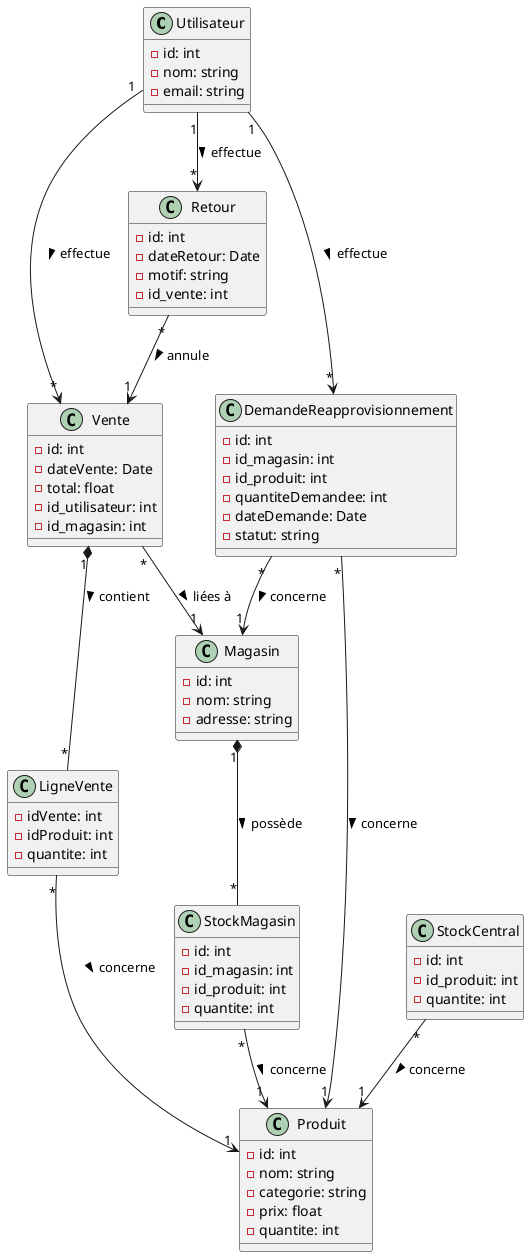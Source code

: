 @startuml DiagrammeClasses

class Utilisateur {
  - id: int
  - nom: string
  - email: string
}

class Produit {
  - id: int
  - nom: string
  - categorie: string
  - prix: float
  - quantite: int
}

class Magasin {
  - id: int
  - nom: string
  - adresse: string
}

class Vente {
  - id: int
  - dateVente: Date
  - total: float
  - id_utilisateur: int
  - id_magasin: int
}

class LigneVente {
  - idVente: int
  - idProduit: int
  - quantite: int
}

class Retour {
  - id: int
  - dateRetour: Date
  - motif: string
  - id_vente: int
}

class StockMagasin {
  - id: int
  - id_magasin: int
  - id_produit: int
  - quantite: int
}

class StockCentral {
  - id: int
  - id_produit: int
  - quantite: int
}

class DemandeReapprovisionnement {
  - id: int
  - id_magasin: int
  - id_produit: int
  - quantiteDemandee: int
  - dateDemande: Date
  - statut: string
}

Utilisateur "1" --> "*" Vente : effectue >
Utilisateur "1" --> "*" Retour : effectue >
Utilisateur "1" --> "*" DemandeReapprovisionnement : effectue >
Vente "1" *-- "*" LigneVente : contient >
LigneVente "*" --> "1" Produit : concerne >
Vente "*" --> "1" Magasin : liées à >
Retour "*" --> "1" Vente : annule >
Magasin "1" *-- "*" StockMagasin : possède >
StockMagasin "*" --> "1" Produit : concerne >
StockCentral "*" --> "1" Produit : concerne >
DemandeReapprovisionnement "*" --> "1" Magasin : concerne >
DemandeReapprovisionnement "*" --> "1" Produit : concerne >
@enduml